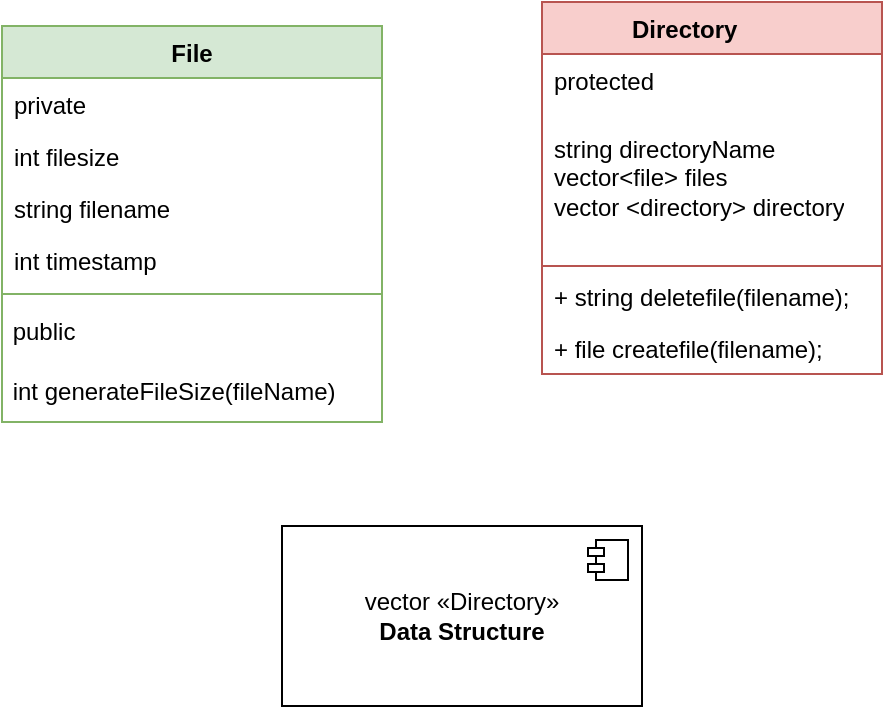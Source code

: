 <mxfile version="22.1.5" type="github">
  <diagram name="Page-1" id="c4acf3e9-155e-7222-9cf6-157b1a14988f">
    <mxGraphModel dx="496" dy="296" grid="1" gridSize="10" guides="1" tooltips="1" connect="1" arrows="1" fold="1" page="1" pageScale="1" pageWidth="850" pageHeight="1100" background="none" math="0" shadow="0">
      <root>
        <mxCell id="0" />
        <mxCell id="1" parent="0" />
        <mxCell id="sKS_7kBiRfxVpjQiNUxZ-1" value="File" style="swimlane;fontStyle=1;align=center;verticalAlign=top;childLayout=stackLayout;horizontal=1;startSize=26;horizontalStack=0;resizeParent=1;resizeParentMax=0;resizeLast=0;collapsible=1;marginBottom=0;whiteSpace=wrap;html=1;fillColor=#d5e8d4;strokeColor=#82b366;" parent="1" vertex="1">
          <mxGeometry x="70" y="70" width="190" height="198" as="geometry" />
        </mxCell>
        <mxCell id="sKS_7kBiRfxVpjQiNUxZ-5" value="private" style="text;strokeColor=none;fillColor=none;align=left;verticalAlign=top;spacingLeft=4;spacingRight=4;overflow=hidden;rotatable=0;points=[[0,0.5],[1,0.5]];portConstraint=eastwest;whiteSpace=wrap;html=1;" parent="sKS_7kBiRfxVpjQiNUxZ-1" vertex="1">
          <mxGeometry y="26" width="190" height="26" as="geometry" />
        </mxCell>
        <mxCell id="sKS_7kBiRfxVpjQiNUxZ-6" value="int filesize" style="text;strokeColor=none;fillColor=none;align=left;verticalAlign=top;spacingLeft=4;spacingRight=4;overflow=hidden;rotatable=0;points=[[0,0.5],[1,0.5]];portConstraint=eastwest;whiteSpace=wrap;html=1;" parent="sKS_7kBiRfxVpjQiNUxZ-1" vertex="1">
          <mxGeometry y="52" width="190" height="26" as="geometry" />
        </mxCell>
        <mxCell id="sKS_7kBiRfxVpjQiNUxZ-7" value="string filename" style="text;strokeColor=none;fillColor=none;align=left;verticalAlign=top;spacingLeft=4;spacingRight=4;overflow=hidden;rotatable=0;points=[[0,0.5],[1,0.5]];portConstraint=eastwest;whiteSpace=wrap;html=1;" parent="sKS_7kBiRfxVpjQiNUxZ-1" vertex="1">
          <mxGeometry y="78" width="190" height="26" as="geometry" />
        </mxCell>
        <mxCell id="sKS_7kBiRfxVpjQiNUxZ-2" value="int timestamp" style="text;strokeColor=none;fillColor=none;align=left;verticalAlign=top;spacingLeft=4;spacingRight=4;overflow=hidden;rotatable=0;points=[[0,0.5],[1,0.5]];portConstraint=eastwest;whiteSpace=wrap;html=1;" parent="sKS_7kBiRfxVpjQiNUxZ-1" vertex="1">
          <mxGeometry y="104" width="190" height="26" as="geometry" />
        </mxCell>
        <mxCell id="sKS_7kBiRfxVpjQiNUxZ-31" value="" style="line;strokeWidth=1;fillColor=none;align=left;verticalAlign=middle;spacingTop=-1;spacingLeft=3;spacingRight=3;rotatable=0;labelPosition=right;points=[];portConstraint=eastwest;strokeColor=inherit;" parent="sKS_7kBiRfxVpjQiNUxZ-1" vertex="1">
          <mxGeometry y="130" width="190" height="8" as="geometry" />
        </mxCell>
        <mxCell id="sKS_7kBiRfxVpjQiNUxZ-37" value="&amp;nbsp;public" style="text;html=1;align=left;verticalAlign=middle;resizable=0;points=[];autosize=1;strokeColor=none;fillColor=none;" parent="sKS_7kBiRfxVpjQiNUxZ-1" vertex="1">
          <mxGeometry y="138" width="190" height="30" as="geometry" />
        </mxCell>
        <mxCell id="sKS_7kBiRfxVpjQiNUxZ-38" value="&amp;nbsp;int generateFileSize(fileName)" style="text;html=1;align=left;verticalAlign=middle;resizable=0;points=[];autosize=1;strokeColor=none;fillColor=none;" parent="sKS_7kBiRfxVpjQiNUxZ-1" vertex="1">
          <mxGeometry y="168" width="190" height="30" as="geometry" />
        </mxCell>
        <mxCell id="sKS_7kBiRfxVpjQiNUxZ-22" value="Directory&lt;span style=&quot;white-space: pre;&quot;&gt;&#x9;&lt;/span&gt;" style="swimlane;fontStyle=1;align=center;verticalAlign=top;childLayout=stackLayout;horizontal=1;startSize=26;horizontalStack=0;resizeParent=1;resizeParentMax=0;resizeLast=0;collapsible=1;marginBottom=0;whiteSpace=wrap;html=1;fillColor=#f8cecc;strokeColor=#b85450;" parent="1" vertex="1">
          <mxGeometry x="340" y="58" width="170" height="186" as="geometry" />
        </mxCell>
        <mxCell id="sKS_7kBiRfxVpjQiNUxZ-26" value="protected" style="text;strokeColor=none;fillColor=none;align=left;verticalAlign=top;spacingLeft=4;spacingRight=4;overflow=hidden;rotatable=0;points=[[0,0.5],[1,0.5]];portConstraint=eastwest;whiteSpace=wrap;html=1;" parent="sKS_7kBiRfxVpjQiNUxZ-22" vertex="1">
          <mxGeometry y="26" width="170" height="34" as="geometry" />
        </mxCell>
        <mxCell id="sKS_7kBiRfxVpjQiNUxZ-27" value="string directoryName&lt;br&gt;vector&amp;lt;file&amp;gt; files&lt;br&gt;vector &amp;lt;directory&amp;gt; directory" style="text;strokeColor=none;fillColor=none;align=left;verticalAlign=top;spacingLeft=4;spacingRight=4;overflow=hidden;rotatable=0;points=[[0,0.5],[1,0.5]];portConstraint=eastwest;whiteSpace=wrap;html=1;" parent="sKS_7kBiRfxVpjQiNUxZ-22" vertex="1">
          <mxGeometry y="60" width="170" height="70" as="geometry" />
        </mxCell>
        <mxCell id="sKS_7kBiRfxVpjQiNUxZ-24" value="" style="line;strokeWidth=1;fillColor=none;align=left;verticalAlign=middle;spacingTop=-1;spacingLeft=3;spacingRight=3;rotatable=0;labelPosition=right;points=[];portConstraint=eastwest;strokeColor=inherit;" parent="sKS_7kBiRfxVpjQiNUxZ-22" vertex="1">
          <mxGeometry y="130" width="170" height="4" as="geometry" />
        </mxCell>
        <mxCell id="sKS_7kBiRfxVpjQiNUxZ-9" value="+ string deletefile(filename);&amp;nbsp;" style="text;strokeColor=none;fillColor=none;align=left;verticalAlign=top;spacingLeft=4;spacingRight=4;overflow=hidden;rotatable=0;points=[[0,0.5],[1,0.5]];portConstraint=eastwest;whiteSpace=wrap;html=1;" parent="sKS_7kBiRfxVpjQiNUxZ-22" vertex="1">
          <mxGeometry y="134" width="170" height="26" as="geometry" />
        </mxCell>
        <mxCell id="sKS_7kBiRfxVpjQiNUxZ-8" value="+ file createfile(filename);&amp;nbsp;" style="text;strokeColor=none;fillColor=none;align=left;verticalAlign=top;spacingLeft=4;spacingRight=4;overflow=hidden;rotatable=0;points=[[0,0.5],[1,0.5]];portConstraint=eastwest;whiteSpace=wrap;html=1;" parent="sKS_7kBiRfxVpjQiNUxZ-22" vertex="1">
          <mxGeometry y="160" width="170" height="26" as="geometry" />
        </mxCell>
        <mxCell id="sKS_7kBiRfxVpjQiNUxZ-39" value="vector «Directory»&lt;br&gt;&lt;b&gt;Data Structure&lt;/b&gt;" style="html=1;dropTarget=0;whiteSpace=wrap;" parent="1" vertex="1">
          <mxGeometry x="210" y="320" width="180" height="90" as="geometry" />
        </mxCell>
        <mxCell id="sKS_7kBiRfxVpjQiNUxZ-40" value="" style="shape=module;jettyWidth=8;jettyHeight=4;" parent="sKS_7kBiRfxVpjQiNUxZ-39" vertex="1">
          <mxGeometry x="1" width="20" height="20" relative="1" as="geometry">
            <mxPoint x="-27" y="7" as="offset" />
          </mxGeometry>
        </mxCell>
      </root>
    </mxGraphModel>
  </diagram>
</mxfile>
